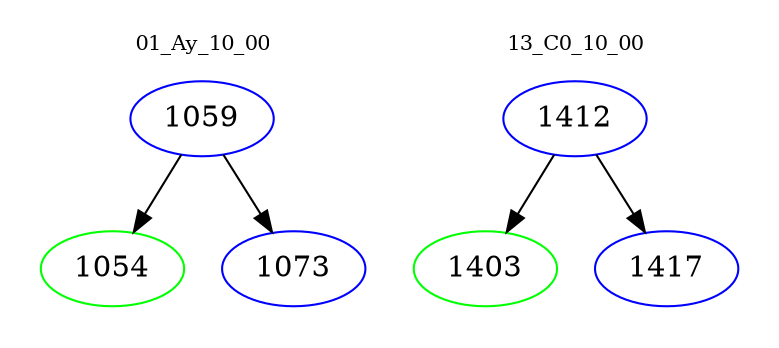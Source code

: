 digraph{
subgraph cluster_0 {
color = white
label = "01_Ay_10_00";
fontsize=10;
T0_1059 [label="1059", color="blue"]
T0_1059 -> T0_1054 [color="black"]
T0_1054 [label="1054", color="green"]
T0_1059 -> T0_1073 [color="black"]
T0_1073 [label="1073", color="blue"]
}
subgraph cluster_1 {
color = white
label = "13_C0_10_00";
fontsize=10;
T1_1412 [label="1412", color="blue"]
T1_1412 -> T1_1403 [color="black"]
T1_1403 [label="1403", color="green"]
T1_1412 -> T1_1417 [color="black"]
T1_1417 [label="1417", color="blue"]
}
}
